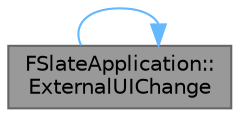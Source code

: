 digraph "FSlateApplication::ExternalUIChange"
{
 // INTERACTIVE_SVG=YES
 // LATEX_PDF_SIZE
  bgcolor="transparent";
  edge [fontname=Helvetica,fontsize=10,labelfontname=Helvetica,labelfontsize=10];
  node [fontname=Helvetica,fontsize=10,shape=box,height=0.2,width=0.4];
  rankdir="LR";
  Node1 [id="Node000001",label="FSlateApplication::\lExternalUIChange",height=0.2,width=0.4,color="gray40", fillcolor="grey60", style="filled", fontcolor="black",tooltip="Sets the display state of external UI such as Steam."];
  Node1 -> Node1 [id="edge1_Node000001_Node000001",color="steelblue1",style="solid",tooltip=" "];
}
